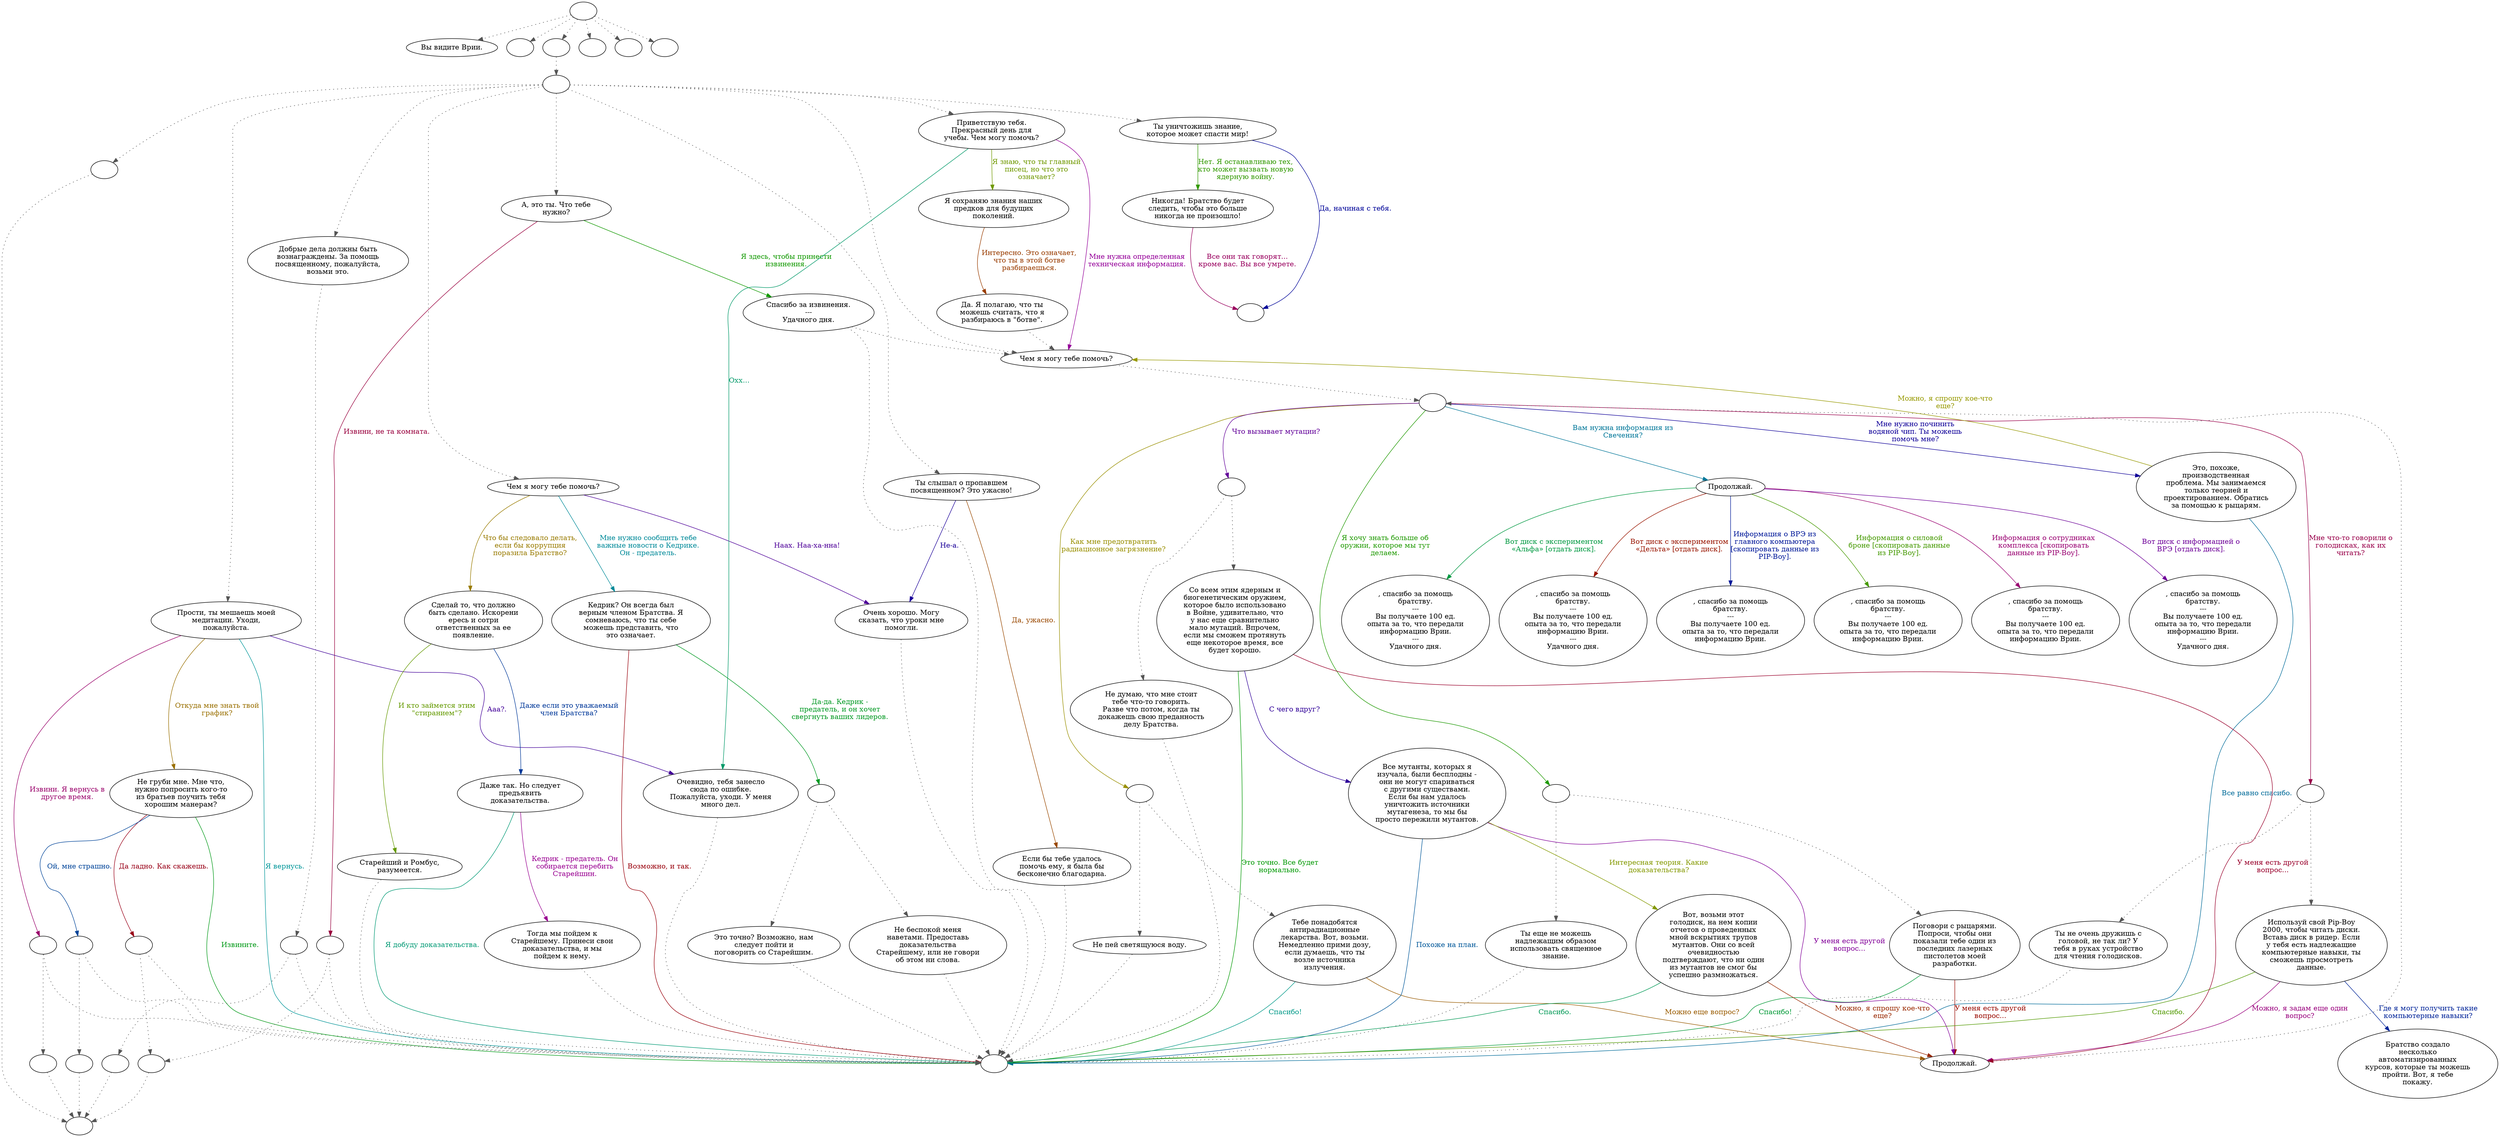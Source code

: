 digraph vree {
  "start" [style=filled       fillcolor="#FFFFFF"       color="#000000"]
  "start" -> "look_at_p_proc" [style=dotted color="#555555"]
  "start" -> "pickup_p_proc" [style=dotted color="#555555"]
  "start" -> "talk_p_proc" [style=dotted color="#555555"]
  "start" -> "time_p_proc" [style=dotted color="#555555"]
  "start" -> "critter_p_proc" [style=dotted color="#555555"]
  "start" -> "destroy_p_proc" [style=dotted color="#555555"]
  "start" [label=""]
  "do_dialogue" [style=filled       fillcolor="#FFFFFF"       color="#000000"]
  "do_dialogue" -> "get_reaction" [style=dotted color="#555555"]
  "do_dialogue" -> "vree32" [style=dotted color="#555555"]
  "do_dialogue" -> "vree34" [style=dotted color="#555555"]
  "do_dialogue" -> "vree43" [style=dotted color="#555555"]
  "do_dialogue" -> "vree45" [style=dotted color="#555555"]
  "do_dialogue" -> "vree17" [style=dotted color="#555555"]
  "do_dialogue" -> "vree46" [style=dotted color="#555555"]
  "do_dialogue" -> "vree02" [style=dotted color="#555555"]
  "do_dialogue" -> "vree00" [style=dotted color="#555555"]
  "do_dialogue" [label=""]
  "vree_end" [style=filled       fillcolor="#FFFFFF"       color="#000000"]
  "vree_end" [label=""]
  "vreecbt" [style=filled       fillcolor="#FFFFFF"       color="#000000"]
  "vreecbt" [label=""]
  "vree00" [style=filled       fillcolor="#FFFFFF"       color="#000000"]
  "vree00" [label="Прости, ты мешаешь моей\nмедитации. Уходи,\nпожалуйста."]
  "vree00" -> "vree00a" [label="Извини. Я вернусь в\nдругое время." color="#99006A" fontcolor="#99006A"]
  "vree00" -> "vree_end" [label="Я вернусь." color="#009699" fontcolor="#009699"]
  "vree00" -> "vree01" [label="Откуда мне знать твой\nграфик?" color="#996F00" fontcolor="#996F00"]
  "vree00" -> "vree31" [label="Ааа?." color="#420099" fontcolor="#420099"]
  "vree01" [style=filled       fillcolor="#FFFFFF"       color="#000000"]
  "vree01" [label="Не груби мне. Мне что,\nнужно попросить кого-то\nиз братьев поучить тебя\nхорошим манерам?"]
  "vree01" -> "vree_end" [label="Извините." color="#009916" fontcolor="#009916"]
  "vree01" -> "vree01a" [label="Да ладно. Как скажешь." color="#990017" fontcolor="#990017"]
  "vree01" -> "vree01b" [label="Ой, мне страшно." color="#004499" fontcolor="#004499"]
  "vree02" [style=filled       fillcolor="#FFFFFF"       color="#000000"]
  "vree02" [label="Приветствую тебя.\nПрекрасный день для\nучебы. Чем могу помочь?"]
  "vree02" -> "vree03" [label="Я знаю, что ты главный\nписец, но что это\nозначает?" color="#709900" fontcolor="#709900"]
  "vree02" -> "vree17" [label="Мне нужна определенная\nтехническая информация." color="#950099" fontcolor="#950099"]
  "vree02" -> "vree31" [label="Охх..." color="#009968" fontcolor="#009968"]
  "vree03" [style=filled       fillcolor="#FFFFFF"       color="#000000"]
  "vree03" [label="Я сохраняю знания наших\nпредков для будущих\nпоколений."]
  "vree03" -> "vree03a" [label="Интересно. Это означает,\nчто ты в этой ботве\nразбираешься." color="#993C00" fontcolor="#993C00"]
  "vree03a" [style=filled       fillcolor="#FFFFFF"       color="#000000"]
  "vree03a" -> "vree17" [style=dotted color="#555555"]
  "vree03a" [label="Да. Я полагаю, что ты\nможешь считать, что я\nразбираюсь в \"ботве\"."]
  "vree17" [style=filled       fillcolor="#FFFFFF"       color="#000000"]
  "vree17" -> "vree17z" [style=dotted color="#555555"]
  "vree17" [label="Чем я могу тебе помочь?"]
  "vree17a" [style=filled       fillcolor="#FFFFFF"       color="#000000"]
  "vree17a" -> "vree17z" [style=dotted color="#555555"]
  "vree17a" [label="Продолжай."]
  "vree17z" [style=filled       fillcolor="#FFFFFF"       color="#000000"]
  "vree17z" [label=""]
  "vree17z" -> "vree48" [label="Мне нужно починить\nводяной чип. Ты можешь\nпомочь мне?" color="#0F0099" fontcolor="#0F0099"]
  "vree17z" -> "branch01" [label="Я хочу знать больше об\nоружии, которое мы тут\nделаем." color="#1E9900" fontcolor="#1E9900"]
  "vree17z" -> "branch02" [label="Мне что-то говорили о\nголодисках, как их\nчитать?" color="#99004A" fontcolor="#99004A"]
  "vree17z" -> "disk01" [label="Вам нужна информация из\nСвечения?" color="#007799" fontcolor="#007799"]
  "vree17z" -> "branch03" [label="Как мне предотвратить\nрадиационное загрязнение?" color="#998F00" fontcolor="#998F00"]
  "vree17z" -> "branch04" [label="Что вызывает мутации?" color="#620099" fontcolor="#620099"]
  "vree18" [style=filled       fillcolor="#FFFFFF"       color="#000000"]
  "vree18" [label="Поговори с рыцарями.\nПопроси, чтобы они\nпоказали тебе один из\nпоследних лазерных\nпистолетов моей\nразработки."]
  "vree18" -> "vree_end" [label="Спасибо!" color="#009935" fontcolor="#009935"]
  "vree18" -> "vree17a" [label="У меня есть другой\nвопрос..." color="#990900" fontcolor="#990900"]
  "vree19" [style=filled       fillcolor="#FFFFFF"       color="#000000"]
  "vree19" -> "vree_end" [style=dotted color="#555555"]
  "vree19" [label="Ты еще не можешь\nнадлежащим образом\nиспользовать священное\nзнание."]
  "vree21" [style=filled       fillcolor="#FFFFFF"       color="#000000"]
  "vree21" [label="Используй свой Pip-Boy\n2000, чтобы читать диски.\nВставь диск в ридер. Если\nу тебя есть надлежащие\nкомпьютерные навыки, ты\nсможешь просмотреть\nданные."]
  "vree21" -> "vree22" [label="Где я могу получить такие\nкомпьютерные навыки?" color="#002499" fontcolor="#002499"]
  "vree21" -> "vree_end" [label="Спасибо." color="#519900" fontcolor="#519900"]
  "vree21" -> "vree17a" [label="Можно, я задам еще один\nвопрос?" color="#99007D" fontcolor="#99007D"]
  "vree22" [style=filled       fillcolor="#FFFFFF"       color="#000000"]
  "vree22" [label="Братство создало\nнесколько\nавтоматизированных\nкурсов, которые ты можешь\nпройти. Вот, я тебе\nпокажу."]
  "vree24" [style=filled       fillcolor="#FFFFFF"       color="#000000"]
  "vree24" -> "vree_end" [style=dotted color="#555555"]
  "vree24" [label="Ты не очень дружишь с\nголовой, не так ли? У\nтебя в руках устройство\nдля чтения голодисков."]
  "vree25" [style=filled       fillcolor="#FFFFFF"       color="#000000"]
  "vree25" [label="Тебе понадобятся\nантирадиационные\nлекарства. Вот, возьми.\nНемедленно прими дозу,\nесли думаешь, что ты\nвозле источника\nизлучения."]
  "vree25" -> "vree_end" [label="Спасибо!" color="#009988" fontcolor="#009988"]
  "vree25" -> "vree17a" [label="Можно еще вопрос?" color="#995B00" fontcolor="#995B00"]
  "vree26" [style=filled       fillcolor="#FFFFFF"       color="#000000"]
  "vree26" -> "vree_end" [style=dotted color="#555555"]
  "vree26" [label="Не пей светящуюся воду."]
  "vree27" [style=filled       fillcolor="#FFFFFF"       color="#000000"]
  "vree27" [label="Со всем этим ядерным и\nбиогенетическим оружием,\nкоторое было использовано\nв Войне, удивительно, что\nу нас еще сравнительно\nмало мутаций. Впрочем,\nесли мы сможем протянуть\nеще некоторое время, все\nбудет хорошо."]
  "vree27" -> "vree28" [label="С чего вдруг?" color="#2F0099" fontcolor="#2F0099"]
  "vree27" -> "vree_end" [label="Это точно. Все будет\nнормально." color="#009902" fontcolor="#009902"]
  "vree27" -> "vree17a" [label="У меня есть другой\nвопрос..." color="#99002B" fontcolor="#99002B"]
  "vree28" [style=filled       fillcolor="#FFFFFF"       color="#000000"]
  "vree28" [label="Все мутанты, которых я\nизучала, были бесплодны -\nони не могут спариваться\nс другими существами.\nЕсли бы нам удалось\nуничтожить источники\nмутагенеза, то мы бы\nпросто пережили мутантов."]
  "vree28" -> "vree_end" [label="Похоже на план." color="#005799" fontcolor="#005799"]
  "vree28" -> "vree29" [label="Интересная теория. Какие\nдоказательства?" color="#849900" fontcolor="#849900"]
  "vree28" -> "vree17a" [label="У меня есть другой\nвопрос..." color="#820099" fontcolor="#820099"]
  "vree29" [style=filled       fillcolor="#FFFFFF"       color="#000000"]
  "vree29" [label="Вот, возьми этот\nголодиск, на нем копии\nотчетов о проведенных\nмной вскрытиях трупов\nмутантов. Они со всей\nочевидностью\nподтверждают, что ни один\nиз мутантов не смог бы\nуспешно размножаться."]
  "vree29" -> "vree_end" [label="Спасибо." color="#009955" fontcolor="#009955"]
  "vree29" -> "vree17a" [label="Можно, я спрошу кое-что\nеще?" color="#992800" fontcolor="#992800"]
  "vree30" [style=filled       fillcolor="#FFFFFF"       color="#000000"]
  "vree30" -> "vree_end" [style=dotted color="#555555"]
  "vree30" [label="Не думаю, что мне стоит\nтебе что-то говорить.\nРазве что потом, когда ты\nдокажешь свою преданность\nделу Братства."]
  "vree31" [style=filled       fillcolor="#FFFFFF"       color="#000000"]
  "vree31" -> "vree_end" [style=dotted color="#555555"]
  "vree31" [label="Очевидно, тебя занесло\nсюда по ошибке.\nПожалуйста, уходи. У меня\nмного дел."]
  "vree32" [style=filled       fillcolor="#FFFFFF"       color="#000000"]
  "vree32" [label="Ты уничтожишь знание,\nкоторое может спасти мир!"]
  "vree32" -> "vreecbt" [label="Да, начиная с тебя." color="#000499" fontcolor="#000499"]
  "vree32" -> "vree33" [label="Нет. Я останавливаю тех,\nкто может вызвать новую\nядерную войну." color="#319900" fontcolor="#319900"]
  "vree33" [style=filled       fillcolor="#FFFFFF"       color="#000000"]
  "vree33" [label="Никогда! Братство будет\nследить, чтобы это больше\nникогда не произошло!"]
  "vree33" -> "vreecbt" [label="Все они так говорят...\nкроме вас. Вы все умрете." color="#99005E" fontcolor="#99005E"]
  "vree34" [style=filled       fillcolor="#FFFFFF"       color="#000000"]
  "vree34" [label="Чем я могу тебе помочь?"]
  "vree34" -> "vree36" [label="Мне нужно сообщить тебе\nважные новости о Кедрике.\nОн - предатель." color="#008A99" fontcolor="#008A99"]
  "vree34" -> "vree39" [label="Что бы следовало делать,\nесли бы коррупция\nпоразила Братство?" color="#997B00" fontcolor="#997B00"]
  "vree34" -> "vree35" [label="Наах. Наа-ха-нна!" color="#4E0099" fontcolor="#4E0099"]
  "vree35" [style=filled       fillcolor="#FFFFFF"       color="#000000"]
  "vree35" -> "vree_end" [style=dotted color="#555555"]
  "vree35" [label="Очень хорошо. Могу\nсказать, что уроки мне\nпомогли."]
  "vree36" [style=filled       fillcolor="#FFFFFF"       color="#000000"]
  "vree36" [label="Кедрик? Он всегда был\nверным членом Братства. Я\nсомневаюсь, что ты себе\nможешь представить, что\nэто означает."]
  "vree36" -> "vree36_1" [label="Да-да. Кедрик -\nпредатель, и он хочет\nсвергнуть ваших лидеров." color="#009922" fontcolor="#009922"]
  "vree36" -> "vree_end" [label="Возможно, и так." color="#99000B" fontcolor="#99000B"]
  "vree36_1" [style=filled       fillcolor="#FFFFFF"       color="#000000"]
  "vree36_1" -> "vree37" [style=dotted color="#555555"]
  "vree36_1" -> "vree38" [style=dotted color="#555555"]
  "vree36_1" [label=""]
  "vree37" [style=filled       fillcolor="#FFFFFF"       color="#000000"]
  "vree37" -> "vree_end" [style=dotted color="#555555"]
  "vree37" [label="Это точно? Возможно, нам\nследует пойти и\nпоговорить со Старейшим."]
  "vree38" [style=filled       fillcolor="#FFFFFF"       color="#000000"]
  "vree38" -> "vree_end" [style=dotted color="#555555"]
  "vree38" [label="Не беспокой меня\nнаветами. Предоставь\nдоказательства\nСтарейшему, или не говори\nоб этом ни слова."]
  "vree39" [style=filled       fillcolor="#FFFFFF"       color="#000000"]
  "vree39" [label="Сделай то, что должно\nбыть сделано. Искорени\nересь и сотри\nответственных за ее\nпоявление."]
  "vree39" -> "vree40" [label="Даже если это уважаемый\nчлен Братства?" color="#003899" fontcolor="#003899"]
  "vree39" -> "vree42" [label="И кто займется этим\n\"стиранием\"?" color="#649900" fontcolor="#649900"]
  "vree40" [style=filled       fillcolor="#FFFFFF"       color="#000000"]
  "vree40" [label="Даже так. Но следует\nпредъявить\nдоказательства."]
  "vree40" -> "vree41" [label="Кедрик - предатель. Он\nсобирается перебить\nСтарейшин." color="#990091" fontcolor="#990091"]
  "vree40" -> "vree_end" [label="Я добуду доказательства." color="#009974" fontcolor="#009974"]
  "vree41" [style=filled       fillcolor="#FFFFFF"       color="#000000"]
  "vree41" -> "vree_end" [style=dotted color="#555555"]
  "vree41" [label="Тогда мы пойдем к\nСтарейшему. Принеси свои\nдоказательства, и мы\nпойдем к нему."]
  "vree42" [style=filled       fillcolor="#FFFFFF"       color="#000000"]
  "vree42" -> "vree_end" [style=dotted color="#555555"]
  "vree42" [label="Старейший и Ромбус,\nразумеется."]
  "vree43" [style=filled       fillcolor="#FFFFFF"       color="#000000"]
  "vree43" [label="Ты слышал о пропавшем\nпосвященном? Это ужасно!"]
  "vree43" -> "vree44" [label="Да, ужасно." color="#994800" fontcolor="#994800"]
  "vree43" -> "vree35" [label="Не-а." color="#1B0099" fontcolor="#1B0099"]
  "vree44" [style=filled       fillcolor="#FFFFFF"       color="#000000"]
  "vree44" -> "vree_end" [style=dotted color="#555555"]
  "vree44" [label="Если бы тебе удалось\nпомочь ему, я была бы\nбесконечно благодарна."]
  "vree45" [style=filled       fillcolor="#FFFFFF"       color="#000000"]
  "vree45" -> "vree45a" [style=dotted color="#555555"]
  "vree45" [label="Добрые дела должны быть\nвознаграждены. За помощь\nпосвященному, пожалуйста,\nвозьми это."]
  "vree46" [style=filled       fillcolor="#FFFFFF"       color="#000000"]
  "vree46" [label="А, это ты. Что тебе\nнужно?"]
  "vree46" -> "vree47" [label="Я здесь, чтобы принести\nизвинения." color="#119900" fontcolor="#119900"]
  "vree46" -> "vree46a" [label="Извини, не та комната." color="#99003E" fontcolor="#99003E"]
  "vree47" [style=filled       fillcolor="#FFFFFF"       color="#000000"]
  "vree47" -> "vree17" [style=dotted color="#555555"]
  "vree47" -> "vree_end" [style=dotted color="#555555"]
  "vree47" [label="Спасибо за извинения.\n---\nУдачного дня."]
  "vree48" [style=filled       fillcolor="#FFFFFF"       color="#000000"]
  "vree48" [label="Это, похоже,\nпроизводственная\nпроблема. Мы занимаемся\nтолько теорией и\nпроектированием. Обратись\nза помощью к рыцарям."]
  "vree48" -> "vree_end" [label="Все равно спасибо." color="#006B99" fontcolor="#006B99"]
  "vree48" -> "vree17" [label="Можно, я спрошу кое-что\nеще?" color="#979900" fontcolor="#979900"]
  "branch01" [style=filled       fillcolor="#FFFFFF"       color="#000000"]
  "branch01" -> "vree18" [style=dotted color="#555555"]
  "branch01" -> "vree19" [style=dotted color="#555555"]
  "branch01" [label=""]
  "branch02" [style=filled       fillcolor="#FFFFFF"       color="#000000"]
  "branch02" -> "vree21" [style=dotted color="#555555"]
  "branch02" -> "vree24" [style=dotted color="#555555"]
  "branch02" [label=""]
  "branch03" [style=filled       fillcolor="#FFFFFF"       color="#000000"]
  "branch03" -> "vree25" [style=dotted color="#555555"]
  "branch03" -> "vree26" [style=dotted color="#555555"]
  "branch03" [label=""]
  "branch04" [style=filled       fillcolor="#FFFFFF"       color="#000000"]
  "branch04" -> "vree27" [style=dotted color="#555555"]
  "branch04" -> "vree30" [style=dotted color="#555555"]
  "branch04" [label=""]
  "vree00a" [style=filled       fillcolor="#FFFFFF"       color="#000000"]
  "vree00a" -> "UpReact" [style=dotted color="#555555"]
  "vree00a" -> "vree_end" [style=dotted color="#555555"]
  "vree00a" [label=""]
  "vree01a" [style=filled       fillcolor="#FFFFFF"       color="#000000"]
  "vree01a" -> "DownReact" [style=dotted color="#555555"]
  "vree01a" -> "vree_end" [style=dotted color="#555555"]
  "vree01a" [label=""]
  "vree01b" [style=filled       fillcolor="#FFFFFF"       color="#000000"]
  "vree01b" -> "BigDownReact" [style=dotted color="#555555"]
  "vree01b" -> "vree_end" [style=dotted color="#555555"]
  "vree01b" [label=""]
  "vree45a" [style=filled       fillcolor="#FFFFFF"       color="#000000"]
  "vree45a" -> "BigUpReact" [style=dotted color="#555555"]
  "vree45a" -> "vree_end" [style=dotted color="#555555"]
  "vree45a" [label=""]
  "vree46a" [style=filled       fillcolor="#FFFFFF"       color="#000000"]
  "vree46a" -> "DownReact" [style=dotted color="#555555"]
  "vree46a" -> "vree_end" [style=dotted color="#555555"]
  "vree46a" [label=""]
  "disk01" [style=filled       fillcolor="#FFFFFF"       color="#000000"]
  "disk01" [label="Продолжай."]
  "disk01" -> "diskEnd1" [label="Вот диск с информацией о\nВРЭ [отдать диск]." color="#6E0099" fontcolor="#6E0099"]
  "disk01" -> "diskEnd2" [label="Вот диск с экспериментом\n«Альфа» [отдать диск]." color="#009941" fontcolor="#009941"]
  "disk01" -> "diskEnd3" [label="Вот диск с экспериментом\n«Дельта» [отдать диск]." color="#991500" fontcolor="#991500"]
  "disk01" -> "diskEnd4" [label="Информация о ВРЭ из\nглавного компьютера\n[скопировать данные из\nPIP-Boy]." color="#001899" fontcolor="#001899"]
  "disk01" -> "diskEnd5" [label="Информация о силовой\nброне [скопировать данные\nиз PIP-Boy]." color="#459900" fontcolor="#459900"]
  "disk01" -> "diskEnd6" [label="Информация о сотрудниках\nкомплекса [скопировать\nданные из PIP-Boy]." color="#990071" fontcolor="#990071"]
  "diskEnd1" [style=filled       fillcolor="#FFFFFF"       color="#000000"]
  "diskEnd1" [label=", спасибо за помощь\nбратству.\n---\nВы получаете 100 ед.\nопыта за то, что передали\nинформацию Врии.\n---\nУдачного дня."]
  "diskEnd2" [style=filled       fillcolor="#FFFFFF"       color="#000000"]
  "diskEnd2" [label=", спасибо за помощь\nбратству.\n---\nВы получаете 100 ед.\nопыта за то, что передали\nинформацию Врии.\n---\nУдачного дня."]
  "diskEnd3" [style=filled       fillcolor="#FFFFFF"       color="#000000"]
  "diskEnd3" [label=", спасибо за помощь\nбратству.\n---\nВы получаете 100 ед.\nопыта за то, что передали\nинформацию Врии.\n---\nУдачного дня."]
  "diskEnd4" [style=filled       fillcolor="#FFFFFF"       color="#000000"]
  "diskEnd4" [label=", спасибо за помощь\nбратству.\n---\nВы получаете 100 ед.\nопыта за то, что передали\nинформацию Врии."]
  "diskEnd5" [style=filled       fillcolor="#FFFFFF"       color="#000000"]
  "diskEnd5" [label=", спасибо за помощь\nбратству.\n---\nВы получаете 100 ед.\nопыта за то, что передали\nинформацию Врии."]
  "diskEnd6" [style=filled       fillcolor="#FFFFFF"       color="#000000"]
  "diskEnd6" [label=", спасибо за помощь\nбратству.\n---\nВы получаете 100 ед.\nопыта за то, что передали\nинформацию Врии."]
  "look_at_p_proc" [style=filled       fillcolor="#FFFFFF"       color="#000000"]
  "look_at_p_proc" [label="Вы видите Врии."]
  "talk_p_proc" [style=filled       fillcolor="#FFFFFF"       color="#000000"]
  "talk_p_proc" -> "do_dialogue" [style=dotted color="#555555"]
  "talk_p_proc" [label=""]
  "time_p_proc" [style=filled       fillcolor="#FFFFFF"       color="#000000"]
  "time_p_proc" [label=""]
  "pickup_p_proc" [style=filled       fillcolor="#FFFFFF"       color="#000000"]
  "pickup_p_proc" [label=""]
  "critter_p_proc" [style=filled       fillcolor="#FFFFFF"       color="#000000"]
  "critter_p_proc" [label=""]
  "destroy_p_proc" [style=filled       fillcolor="#FFFFFF"       color="#000000"]
  "destroy_p_proc" [label=""]
  "get_reaction" [style=filled       fillcolor="#FFFFFF"       color="#000000"]
  "get_reaction" -> "ReactToLevel" [style=dotted color="#555555"]
  "get_reaction" [label=""]
  "ReactToLevel" [style=filled       fillcolor="#FFFFFF"       color="#000000"]
  "ReactToLevel" [label=""]
  "UpReact" [style=filled       fillcolor="#FFFFFF"       color="#000000"]
  "UpReact" -> "ReactToLevel" [style=dotted color="#555555"]
  "UpReact" [label=""]
  "DownReact" [style=filled       fillcolor="#FFFFFF"       color="#000000"]
  "DownReact" -> "ReactToLevel" [style=dotted color="#555555"]
  "DownReact" [label=""]
  "BigUpReact" [style=filled       fillcolor="#FFFFFF"       color="#000000"]
  "BigUpReact" -> "ReactToLevel" [style=dotted color="#555555"]
  "BigUpReact" [label=""]
  "BigDownReact" [style=filled       fillcolor="#FFFFFF"       color="#000000"]
  "BigDownReact" -> "ReactToLevel" [style=dotted color="#555555"]
  "BigDownReact" [label=""]
}